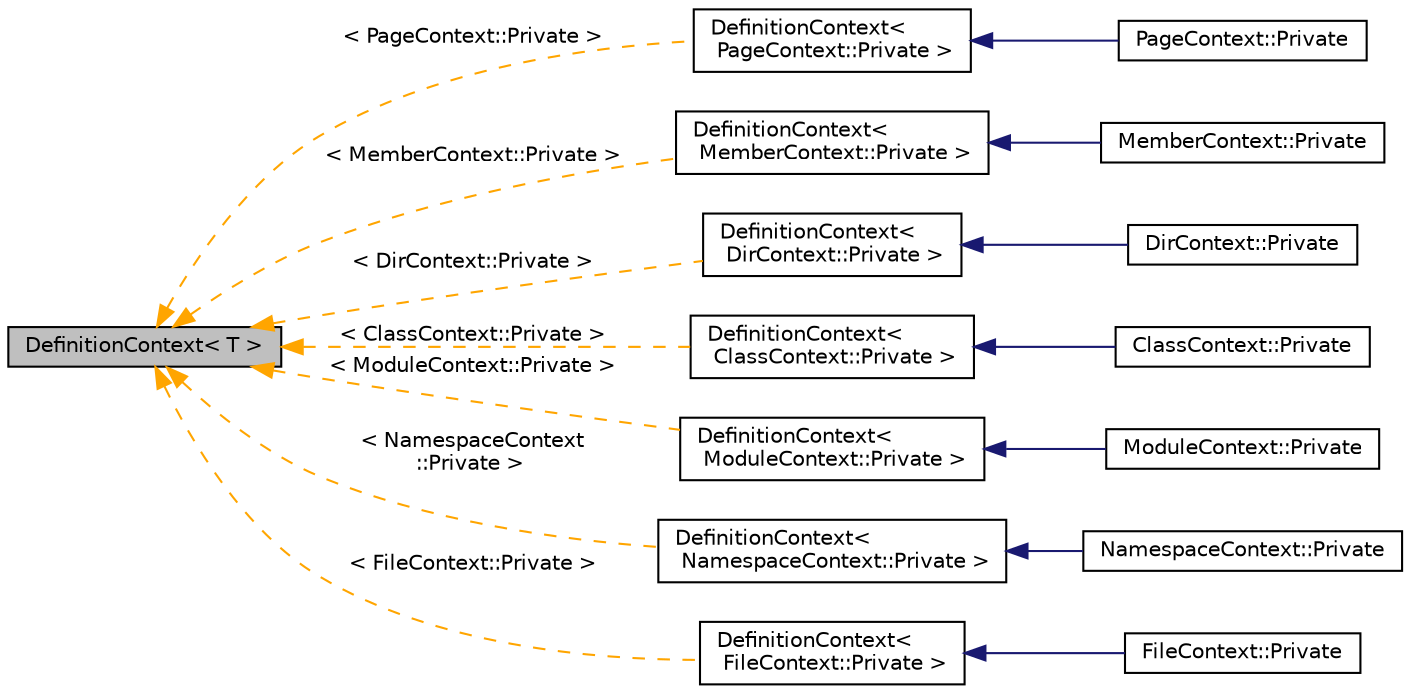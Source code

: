 digraph "DefinitionContext&lt; T &gt;"
{
 // INTERACTIVE_SVG=YES
  edge [fontname="Helvetica",fontsize="10",labelfontname="Helvetica",labelfontsize="10"];
  node [fontname="Helvetica",fontsize="10",shape=record];
  rankdir="LR";
  Node0 [label="DefinitionContext\< T \>",height=0.2,width=0.4,color="black", fillcolor="grey75", style="filled", fontcolor="black"];
  Node0 -> Node1 [dir="back",color="orange",fontsize="10",style="dashed",label=" \< PageContext::Private \>" ,fontname="Helvetica"];
  Node1 [label="DefinitionContext\<\l PageContext::Private \>",height=0.2,width=0.4,color="black", fillcolor="white", style="filled",URL="$d6/d49/class_definition_context.html"];
  Node1 -> Node2 [dir="back",color="midnightblue",fontsize="10",style="solid",fontname="Helvetica"];
  Node2 [label="PageContext::Private",height=0.2,width=0.4,color="black", fillcolor="white", style="filled",URL="$d3/d45/class_page_context_1_1_private.html"];
  Node0 -> Node3 [dir="back",color="orange",fontsize="10",style="dashed",label=" \< MemberContext::Private \>" ,fontname="Helvetica"];
  Node3 [label="DefinitionContext\<\l MemberContext::Private \>",height=0.2,width=0.4,color="black", fillcolor="white", style="filled",URL="$d6/d49/class_definition_context.html"];
  Node3 -> Node4 [dir="back",color="midnightblue",fontsize="10",style="solid",fontname="Helvetica"];
  Node4 [label="MemberContext::Private",height=0.2,width=0.4,color="black", fillcolor="white", style="filled",URL="$dd/d99/class_member_context_1_1_private.html"];
  Node0 -> Node5 [dir="back",color="orange",fontsize="10",style="dashed",label=" \< DirContext::Private \>" ,fontname="Helvetica"];
  Node5 [label="DefinitionContext\<\l DirContext::Private \>",height=0.2,width=0.4,color="black", fillcolor="white", style="filled",URL="$d6/d49/class_definition_context.html"];
  Node5 -> Node6 [dir="back",color="midnightblue",fontsize="10",style="solid",fontname="Helvetica"];
  Node6 [label="DirContext::Private",height=0.2,width=0.4,color="black", fillcolor="white", style="filled",URL="$dc/db1/class_dir_context_1_1_private.html"];
  Node0 -> Node7 [dir="back",color="orange",fontsize="10",style="dashed",label=" \< ClassContext::Private \>" ,fontname="Helvetica"];
  Node7 [label="DefinitionContext\<\l ClassContext::Private \>",height=0.2,width=0.4,color="black", fillcolor="white", style="filled",URL="$d6/d49/class_definition_context.html"];
  Node7 -> Node8 [dir="back",color="midnightblue",fontsize="10",style="solid",fontname="Helvetica"];
  Node8 [label="ClassContext::Private",height=0.2,width=0.4,color="black", fillcolor="white", style="filled",URL="$d5/d54/class_class_context_1_1_private.html"];
  Node0 -> Node9 [dir="back",color="orange",fontsize="10",style="dashed",label=" \< ModuleContext::Private \>" ,fontname="Helvetica"];
  Node9 [label="DefinitionContext\<\l ModuleContext::Private \>",height=0.2,width=0.4,color="black", fillcolor="white", style="filled",URL="$d6/d49/class_definition_context.html"];
  Node9 -> Node10 [dir="back",color="midnightblue",fontsize="10",style="solid",fontname="Helvetica"];
  Node10 [label="ModuleContext::Private",height=0.2,width=0.4,color="black", fillcolor="white", style="filled",URL="$df/d2a/class_module_context_1_1_private.html"];
  Node0 -> Node11 [dir="back",color="orange",fontsize="10",style="dashed",label=" \< NamespaceContext\l::Private \>" ,fontname="Helvetica"];
  Node11 [label="DefinitionContext\<\l NamespaceContext::Private \>",height=0.2,width=0.4,color="black", fillcolor="white", style="filled",URL="$d6/d49/class_definition_context.html"];
  Node11 -> Node12 [dir="back",color="midnightblue",fontsize="10",style="solid",fontname="Helvetica"];
  Node12 [label="NamespaceContext::Private",height=0.2,width=0.4,color="black", fillcolor="white", style="filled",URL="$d8/dcf/class_namespace_context_1_1_private.html"];
  Node0 -> Node13 [dir="back",color="orange",fontsize="10",style="dashed",label=" \< FileContext::Private \>" ,fontname="Helvetica"];
  Node13 [label="DefinitionContext\<\l FileContext::Private \>",height=0.2,width=0.4,color="black", fillcolor="white", style="filled",URL="$d6/d49/class_definition_context.html"];
  Node13 -> Node14 [dir="back",color="midnightblue",fontsize="10",style="solid",fontname="Helvetica"];
  Node14 [label="FileContext::Private",height=0.2,width=0.4,color="black", fillcolor="white", style="filled",URL="$d4/d72/class_file_context_1_1_private.html"];
}

